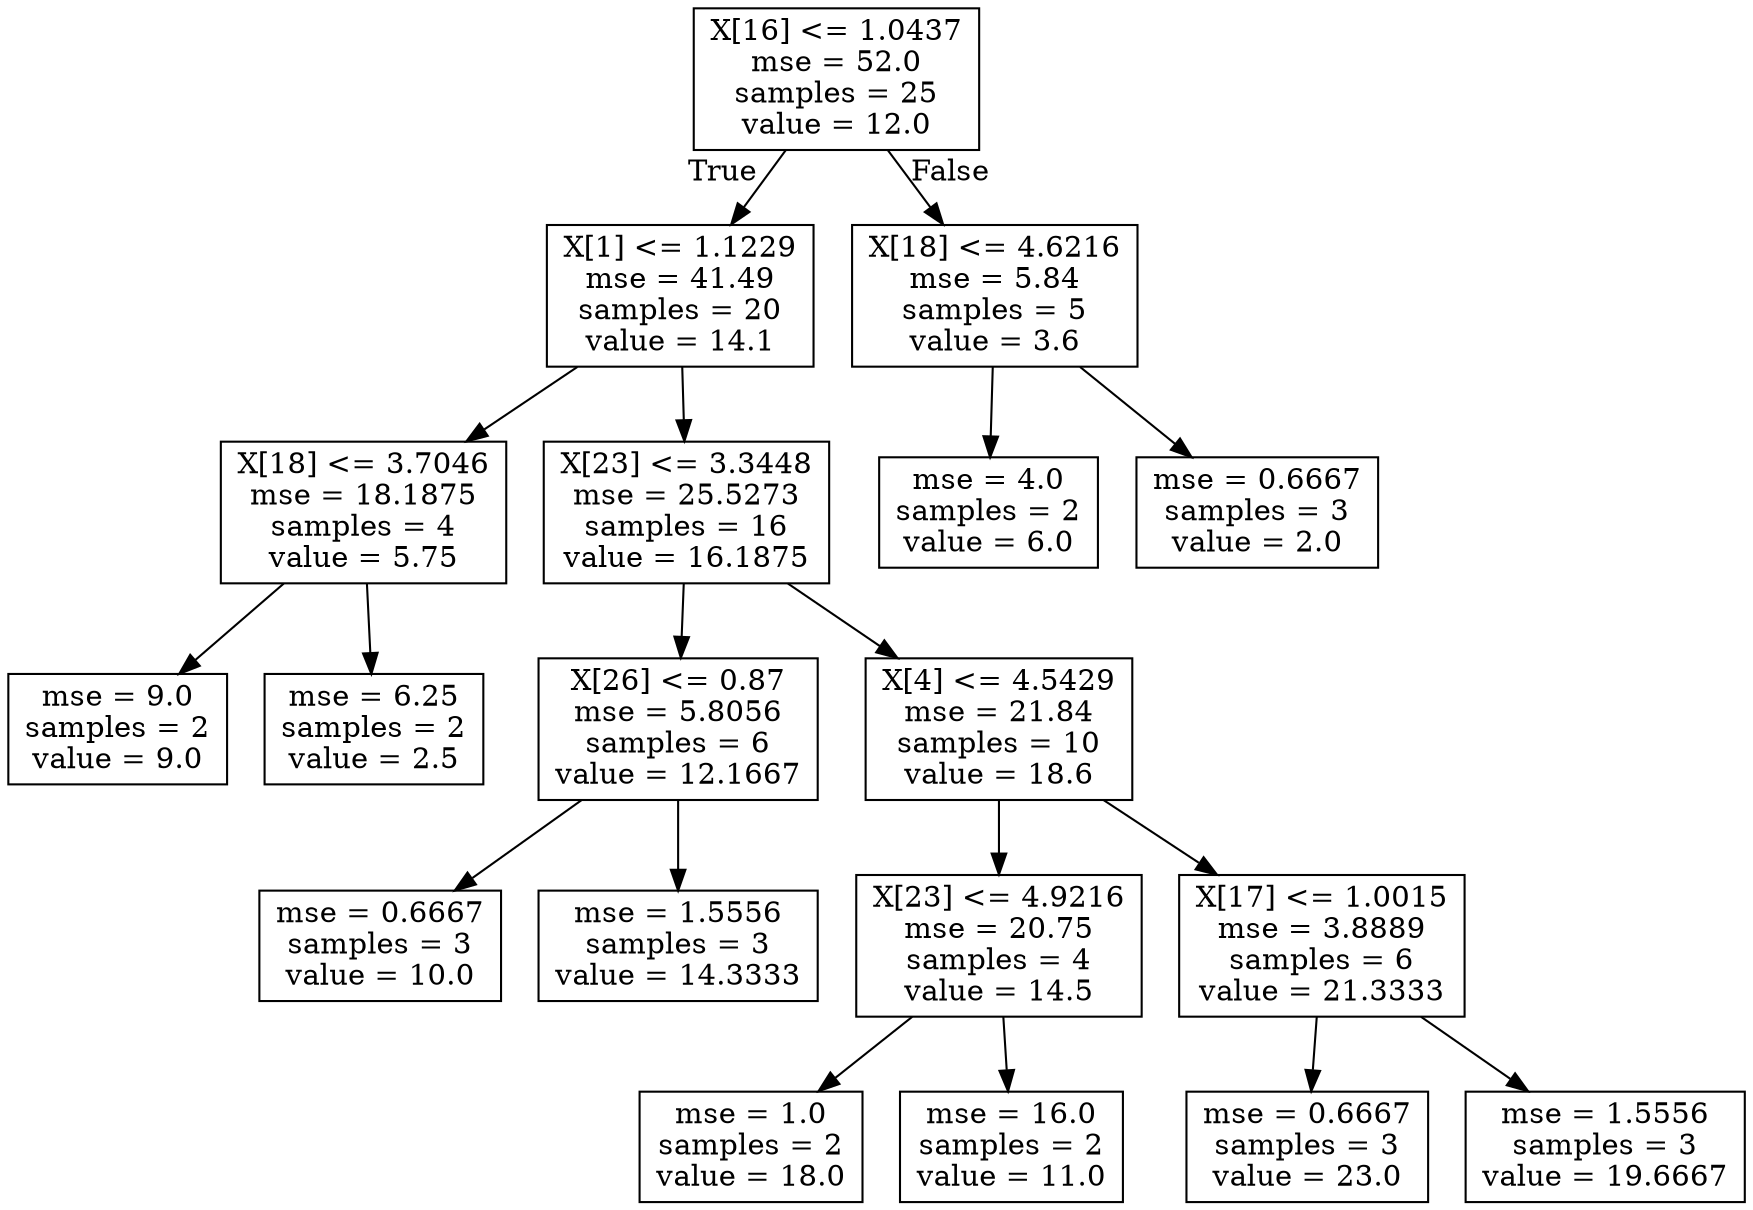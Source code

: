 digraph Tree {
node [shape=box] ;
0 [label="X[16] <= 1.0437\nmse = 52.0\nsamples = 25\nvalue = 12.0"] ;
1 [label="X[1] <= 1.1229\nmse = 41.49\nsamples = 20\nvalue = 14.1"] ;
0 -> 1 [labeldistance=2.5, labelangle=45, headlabel="True"] ;
2 [label="X[18] <= 3.7046\nmse = 18.1875\nsamples = 4\nvalue = 5.75"] ;
1 -> 2 ;
3 [label="mse = 9.0\nsamples = 2\nvalue = 9.0"] ;
2 -> 3 ;
4 [label="mse = 6.25\nsamples = 2\nvalue = 2.5"] ;
2 -> 4 ;
5 [label="X[23] <= 3.3448\nmse = 25.5273\nsamples = 16\nvalue = 16.1875"] ;
1 -> 5 ;
6 [label="X[26] <= 0.87\nmse = 5.8056\nsamples = 6\nvalue = 12.1667"] ;
5 -> 6 ;
7 [label="mse = 0.6667\nsamples = 3\nvalue = 10.0"] ;
6 -> 7 ;
8 [label="mse = 1.5556\nsamples = 3\nvalue = 14.3333"] ;
6 -> 8 ;
9 [label="X[4] <= 4.5429\nmse = 21.84\nsamples = 10\nvalue = 18.6"] ;
5 -> 9 ;
10 [label="X[23] <= 4.9216\nmse = 20.75\nsamples = 4\nvalue = 14.5"] ;
9 -> 10 ;
11 [label="mse = 1.0\nsamples = 2\nvalue = 18.0"] ;
10 -> 11 ;
12 [label="mse = 16.0\nsamples = 2\nvalue = 11.0"] ;
10 -> 12 ;
13 [label="X[17] <= 1.0015\nmse = 3.8889\nsamples = 6\nvalue = 21.3333"] ;
9 -> 13 ;
14 [label="mse = 0.6667\nsamples = 3\nvalue = 23.0"] ;
13 -> 14 ;
15 [label="mse = 1.5556\nsamples = 3\nvalue = 19.6667"] ;
13 -> 15 ;
16 [label="X[18] <= 4.6216\nmse = 5.84\nsamples = 5\nvalue = 3.6"] ;
0 -> 16 [labeldistance=2.5, labelangle=-45, headlabel="False"] ;
17 [label="mse = 4.0\nsamples = 2\nvalue = 6.0"] ;
16 -> 17 ;
18 [label="mse = 0.6667\nsamples = 3\nvalue = 2.0"] ;
16 -> 18 ;
}